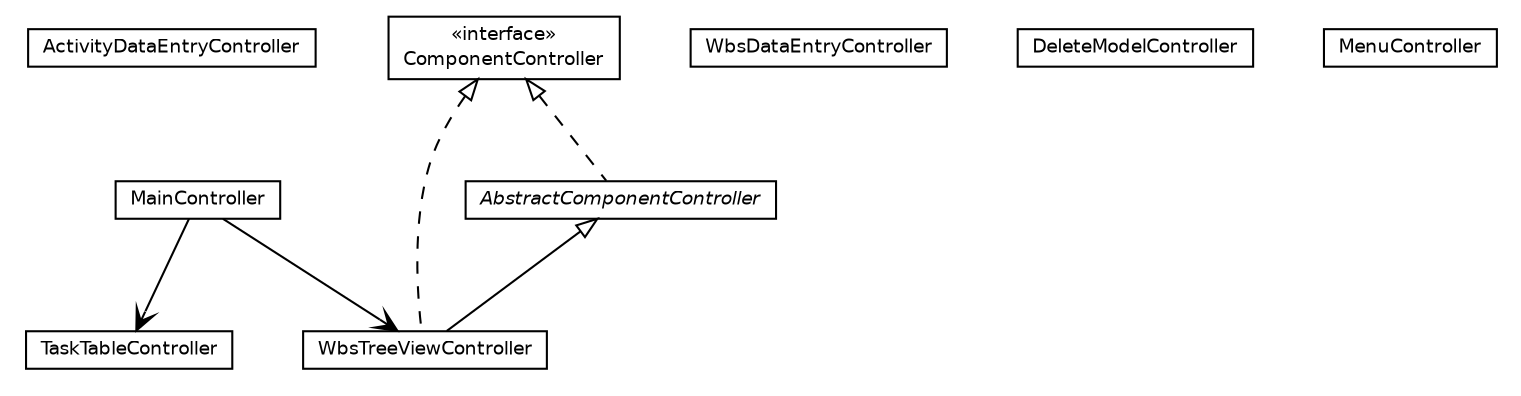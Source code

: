 #!/usr/local/bin/dot
#
# Class diagram 
# Generated by UMLGraph version R5_6 (http://www.umlgraph.org/)
#

digraph G {
	edge [fontname="Helvetica",fontsize=10,labelfontname="Helvetica",labelfontsize=10];
	node [fontname="Helvetica",fontsize=10,shape=plaintext];
	nodesep=0.25;
	ranksep=0.5;
	// net.ljcomputing.sr.fx.controller.ActivityDataEntryController
	c1039 [label=<<table title="net.ljcomputing.sr.fx.controller.ActivityDataEntryController" border="0" cellborder="1" cellspacing="0" cellpadding="2" port="p" href="./ActivityDataEntryController.html">
		<tr><td><table border="0" cellspacing="0" cellpadding="1">
<tr><td align="center" balign="center"> ActivityDataEntryController </td></tr>
		</table></td></tr>
		</table>>, URL="./ActivityDataEntryController.html", fontname="Helvetica", fontcolor="black", fontsize=9.0];
	// net.ljcomputing.sr.fx.controller.TaskTableController
	c1040 [label=<<table title="net.ljcomputing.sr.fx.controller.TaskTableController" border="0" cellborder="1" cellspacing="0" cellpadding="2" port="p" href="./TaskTableController.html">
		<tr><td><table border="0" cellspacing="0" cellpadding="1">
<tr><td align="center" balign="center"> TaskTableController </td></tr>
		</table></td></tr>
		</table>>, URL="./TaskTableController.html", fontname="Helvetica", fontcolor="black", fontsize=9.0];
	// net.ljcomputing.sr.fx.controller.WbsDataEntryController
	c1041 [label=<<table title="net.ljcomputing.sr.fx.controller.WbsDataEntryController" border="0" cellborder="1" cellspacing="0" cellpadding="2" port="p" href="./WbsDataEntryController.html">
		<tr><td><table border="0" cellspacing="0" cellpadding="1">
<tr><td align="center" balign="center"> WbsDataEntryController </td></tr>
		</table></td></tr>
		</table>>, URL="./WbsDataEntryController.html", fontname="Helvetica", fontcolor="black", fontsize=9.0];
	// net.ljcomputing.sr.fx.controller.WbsTreeViewController
	c1042 [label=<<table title="net.ljcomputing.sr.fx.controller.WbsTreeViewController" border="0" cellborder="1" cellspacing="0" cellpadding="2" port="p" href="./WbsTreeViewController.html">
		<tr><td><table border="0" cellspacing="0" cellpadding="1">
<tr><td align="center" balign="center"> WbsTreeViewController </td></tr>
		</table></td></tr>
		</table>>, URL="./WbsTreeViewController.html", fontname="Helvetica", fontcolor="black", fontsize=9.0];
	// net.ljcomputing.sr.fx.controller.AbstractComponentController
	c1043 [label=<<table title="net.ljcomputing.sr.fx.controller.AbstractComponentController" border="0" cellborder="1" cellspacing="0" cellpadding="2" port="p" href="./AbstractComponentController.html">
		<tr><td><table border="0" cellspacing="0" cellpadding="1">
<tr><td align="center" balign="center"><font face="Helvetica-Oblique"> AbstractComponentController </font></td></tr>
		</table></td></tr>
		</table>>, URL="./AbstractComponentController.html", fontname="Helvetica", fontcolor="black", fontsize=9.0];
	// net.ljcomputing.sr.fx.controller.DeleteModelController
	c1044 [label=<<table title="net.ljcomputing.sr.fx.controller.DeleteModelController" border="0" cellborder="1" cellspacing="0" cellpadding="2" port="p" href="./DeleteModelController.html">
		<tr><td><table border="0" cellspacing="0" cellpadding="1">
<tr><td align="center" balign="center"> DeleteModelController </td></tr>
		</table></td></tr>
		</table>>, URL="./DeleteModelController.html", fontname="Helvetica", fontcolor="black", fontsize=9.0];
	// net.ljcomputing.sr.fx.controller.ComponentController
	c1045 [label=<<table title="net.ljcomputing.sr.fx.controller.ComponentController" border="0" cellborder="1" cellspacing="0" cellpadding="2" port="p" href="./ComponentController.html">
		<tr><td><table border="0" cellspacing="0" cellpadding="1">
<tr><td align="center" balign="center"> &#171;interface&#187; </td></tr>
<tr><td align="center" balign="center"> ComponentController </td></tr>
		</table></td></tr>
		</table>>, URL="./ComponentController.html", fontname="Helvetica", fontcolor="black", fontsize=9.0];
	// net.ljcomputing.sr.fx.controller.MainController
	c1046 [label=<<table title="net.ljcomputing.sr.fx.controller.MainController" border="0" cellborder="1" cellspacing="0" cellpadding="2" port="p" href="./MainController.html">
		<tr><td><table border="0" cellspacing="0" cellpadding="1">
<tr><td align="center" balign="center"> MainController </td></tr>
		</table></td></tr>
		</table>>, URL="./MainController.html", fontname="Helvetica", fontcolor="black", fontsize=9.0];
	// net.ljcomputing.sr.fx.controller.MenuController
	c1047 [label=<<table title="net.ljcomputing.sr.fx.controller.MenuController" border="0" cellborder="1" cellspacing="0" cellpadding="2" port="p" href="./MenuController.html">
		<tr><td><table border="0" cellspacing="0" cellpadding="1">
<tr><td align="center" balign="center"> MenuController </td></tr>
		</table></td></tr>
		</table>>, URL="./MenuController.html", fontname="Helvetica", fontcolor="black", fontsize=9.0];
	//net.ljcomputing.sr.fx.controller.WbsTreeViewController extends net.ljcomputing.sr.fx.controller.AbstractComponentController
	c1043:p -> c1042:p [dir=back,arrowtail=empty];
	//net.ljcomputing.sr.fx.controller.WbsTreeViewController implements net.ljcomputing.sr.fx.controller.ComponentController
	c1045:p -> c1042:p [dir=back,arrowtail=empty,style=dashed];
	//net.ljcomputing.sr.fx.controller.AbstractComponentController implements net.ljcomputing.sr.fx.controller.ComponentController
	c1045:p -> c1043:p [dir=back,arrowtail=empty,style=dashed];
	// net.ljcomputing.sr.fx.controller.MainController NAVASSOC net.ljcomputing.sr.fx.controller.WbsTreeViewController
	c1046:p -> c1042:p [taillabel="", label="", headlabel="", fontname="Helvetica", fontcolor="black", fontsize=10.0, color="black", arrowhead=open];
	// net.ljcomputing.sr.fx.controller.MainController NAVASSOC net.ljcomputing.sr.fx.controller.TaskTableController
	c1046:p -> c1040:p [taillabel="", label="", headlabel="", fontname="Helvetica", fontcolor="black", fontsize=10.0, color="black", arrowhead=open];
}

